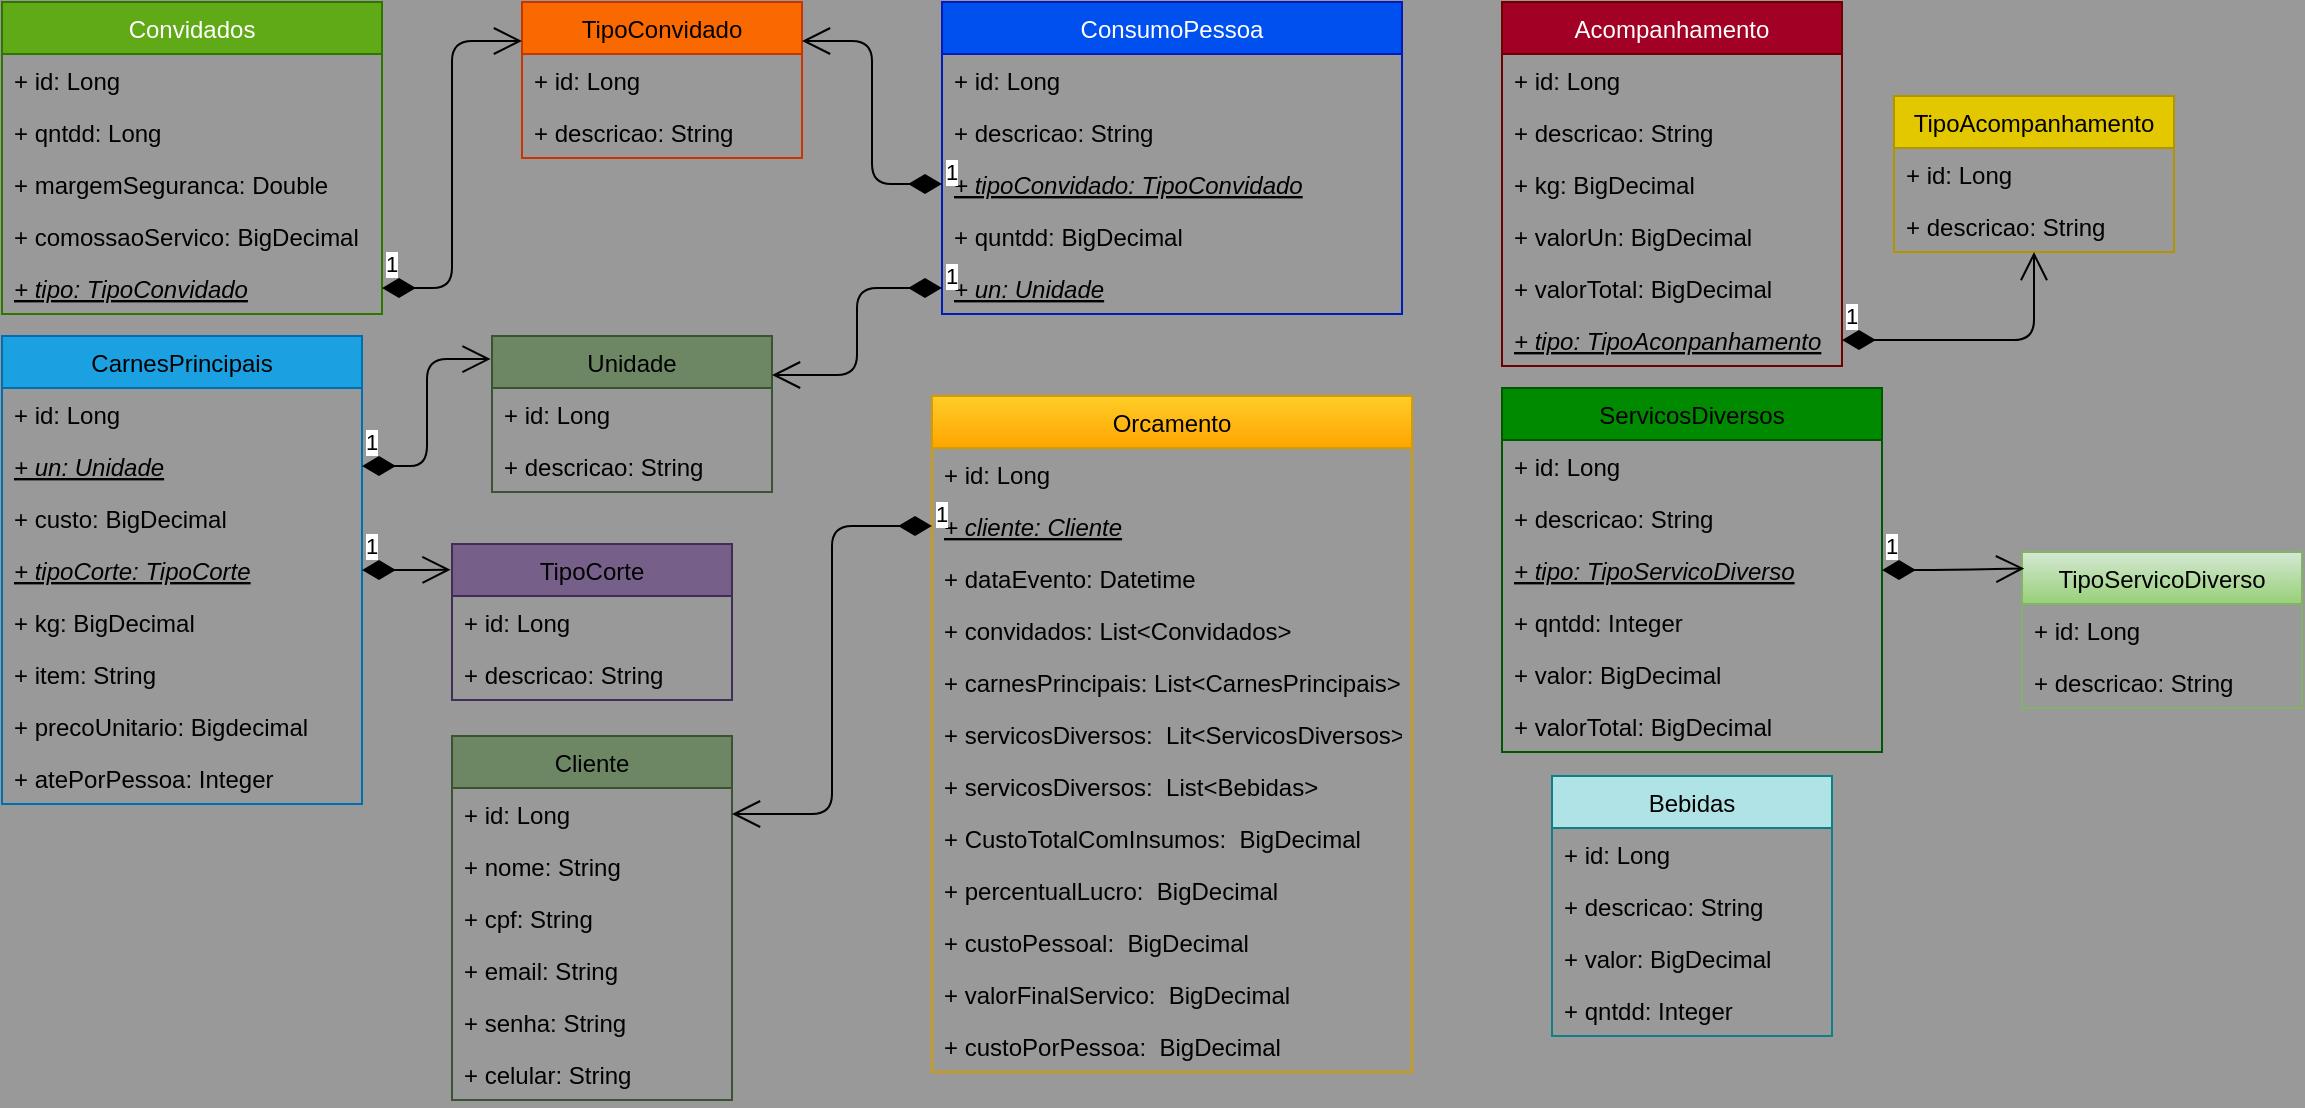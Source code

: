 <mxfile>
    <diagram id="UusUpIz9pH6dFxp92Pr5" name="Página-1">
        <mxGraphModel dx="1250" dy="1668" grid="0" gridSize="10" guides="1" tooltips="1" connect="1" arrows="1" fold="1" page="0" pageScale="1" pageWidth="1169" pageHeight="827" background="#999999" math="0" shadow="0">
            <root>
                <mxCell id="0"/>
                <mxCell id="1" parent="0"/>
                <mxCell id="13" value="Convidados" style="swimlane;fontStyle=0;childLayout=stackLayout;horizontal=1;startSize=26;fillColor=#60A917;horizontalStack=0;resizeParent=1;resizeParentMax=0;resizeLast=0;collapsible=1;marginBottom=0;strokeColor=#2D7600;fontColor=#ffffff;shadow=0;" parent="1" vertex="1">
                    <mxGeometry y="-827" width="190" height="156" as="geometry"/>
                </mxCell>
                <mxCell id="14" value="+ id: Long" style="text;strokeColor=none;fillColor=none;align=left;verticalAlign=top;spacingLeft=4;spacingRight=4;overflow=hidden;rotatable=0;points=[[0,0.5],[1,0.5]];portConstraint=eastwest;fontColor=#000000;" parent="13" vertex="1">
                    <mxGeometry y="26" width="190" height="26" as="geometry"/>
                </mxCell>
                <mxCell id="15" value="+ qntdd: Long" style="text;strokeColor=none;fillColor=none;align=left;verticalAlign=top;spacingLeft=4;spacingRight=4;overflow=hidden;rotatable=0;points=[[0,0.5],[1,0.5]];portConstraint=eastwest;fontColor=#000000;" parent="13" vertex="1">
                    <mxGeometry y="52" width="190" height="26" as="geometry"/>
                </mxCell>
                <mxCell id="16" value="+ margemSeguranca: Double" style="text;strokeColor=none;fillColor=none;align=left;verticalAlign=top;spacingLeft=4;spacingRight=4;overflow=hidden;rotatable=0;points=[[0,0.5],[1,0.5]];portConstraint=eastwest;fontColor=#000000;" parent="13" vertex="1">
                    <mxGeometry y="78" width="190" height="26" as="geometry"/>
                </mxCell>
                <mxCell id="17" value="+ comossaoServico: BigDecimal" style="text;strokeColor=none;fillColor=none;align=left;verticalAlign=top;spacingLeft=4;spacingRight=4;overflow=hidden;rotatable=0;points=[[0,0.5],[1,0.5]];portConstraint=eastwest;fontColor=#000000;" parent="13" vertex="1">
                    <mxGeometry y="104" width="190" height="26" as="geometry"/>
                </mxCell>
                <mxCell id="90" value="+ tipo: TipoConvidado" style="text;strokeColor=none;fillColor=none;align=left;verticalAlign=top;spacingLeft=4;spacingRight=4;overflow=hidden;rotatable=0;points=[[0,0.5],[1,0.5]];portConstraint=eastwest;fontStyle=6;fontColor=#000000;" parent="13" vertex="1">
                    <mxGeometry y="130" width="190" height="26" as="geometry"/>
                </mxCell>
                <mxCell id="20" value="CarnesPrincipais" style="swimlane;fontStyle=0;childLayout=stackLayout;horizontal=1;startSize=26;fillColor=#1ba1e2;horizontalStack=0;resizeParent=1;resizeParentMax=0;resizeLast=0;collapsible=1;marginBottom=0;strokeColor=#006EAF;fontColor=#000000;" parent="1" vertex="1">
                    <mxGeometry y="-660" width="180" height="234" as="geometry"/>
                </mxCell>
                <mxCell id="21" value="+ id: Long" style="text;strokeColor=none;fillColor=none;align=left;verticalAlign=top;spacingLeft=4;spacingRight=4;overflow=hidden;rotatable=0;points=[[0,0.5],[1,0.5]];portConstraint=eastwest;fontColor=#000000;" parent="20" vertex="1">
                    <mxGeometry y="26" width="180" height="26" as="geometry"/>
                </mxCell>
                <mxCell id="88" value="+ un: Unidade" style="text;strokeColor=none;fillColor=none;align=left;verticalAlign=top;spacingLeft=4;spacingRight=4;overflow=hidden;rotatable=0;points=[[0,0.5],[1,0.5]];portConstraint=eastwest;fontStyle=6;fontColor=#000000;" parent="20" vertex="1">
                    <mxGeometry y="52" width="180" height="26" as="geometry"/>
                </mxCell>
                <mxCell id="22" value="+ custo: BigDecimal" style="text;strokeColor=none;fillColor=none;align=left;verticalAlign=top;spacingLeft=4;spacingRight=4;overflow=hidden;rotatable=0;points=[[0,0.5],[1,0.5]];portConstraint=eastwest;fontColor=#000000;" parent="20" vertex="1">
                    <mxGeometry y="78" width="180" height="26" as="geometry"/>
                </mxCell>
                <mxCell id="89" value="+ tipoCorte: TipoCorte" style="text;strokeColor=none;fillColor=none;align=left;verticalAlign=top;spacingLeft=4;spacingRight=4;overflow=hidden;rotatable=0;points=[[0,0.5],[1,0.5]];portConstraint=eastwest;fontStyle=6;fontColor=#000000;" parent="20" vertex="1">
                    <mxGeometry y="104" width="180" height="26" as="geometry"/>
                </mxCell>
                <mxCell id="23" value="+ kg: BigDecimal" style="text;strokeColor=none;fillColor=none;align=left;verticalAlign=top;spacingLeft=4;spacingRight=4;overflow=hidden;rotatable=0;points=[[0,0.5],[1,0.5]];portConstraint=eastwest;fontColor=#000000;" parent="20" vertex="1">
                    <mxGeometry y="130" width="180" height="26" as="geometry"/>
                </mxCell>
                <mxCell id="24" value="+ item: String" style="text;strokeColor=none;fillColor=none;align=left;verticalAlign=top;spacingLeft=4;spacingRight=4;overflow=hidden;rotatable=0;points=[[0,0.5],[1,0.5]];portConstraint=eastwest;fontColor=#000000;" parent="20" vertex="1">
                    <mxGeometry y="156" width="180" height="26" as="geometry"/>
                </mxCell>
                <mxCell id="44" value="+ precoUnitario: Bigdecimal" style="text;strokeColor=none;fillColor=none;align=left;verticalAlign=top;spacingLeft=4;spacingRight=4;overflow=hidden;rotatable=0;points=[[0,0.5],[1,0.5]];portConstraint=eastwest;fontColor=#000000;" parent="20" vertex="1">
                    <mxGeometry y="182" width="180" height="26" as="geometry"/>
                </mxCell>
                <mxCell id="45" value="+ atePorPessoa: Integer" style="text;strokeColor=none;fillColor=none;align=left;verticalAlign=top;spacingLeft=4;spacingRight=4;overflow=hidden;rotatable=0;points=[[0,0.5],[1,0.5]];portConstraint=eastwest;fontColor=#000000;" parent="20" vertex="1">
                    <mxGeometry y="208" width="180" height="26" as="geometry"/>
                </mxCell>
                <mxCell id="25" value="TipoConvidado" style="swimlane;fontStyle=0;childLayout=stackLayout;horizontal=1;startSize=26;fillColor=#fa6800;horizontalStack=0;resizeParent=1;resizeParentMax=0;resizeLast=0;collapsible=1;marginBottom=0;fontColor=#000000;strokeColor=#C73500;" parent="1" vertex="1">
                    <mxGeometry x="260" y="-827" width="140" height="78" as="geometry"/>
                </mxCell>
                <mxCell id="26" value="+ id: Long" style="text;strokeColor=none;fillColor=none;align=left;verticalAlign=top;spacingLeft=4;spacingRight=4;overflow=hidden;rotatable=0;points=[[0,0.5],[1,0.5]];portConstraint=eastwest;fontColor=#000000;" parent="25" vertex="1">
                    <mxGeometry y="26" width="140" height="26" as="geometry"/>
                </mxCell>
                <mxCell id="27" value="+ descricao: String" style="text;strokeColor=none;fillColor=none;align=left;verticalAlign=top;spacingLeft=4;spacingRight=4;overflow=hidden;rotatable=0;points=[[0,0.5],[1,0.5]];portConstraint=eastwest;fontColor=#000000;" parent="25" vertex="1">
                    <mxGeometry y="52" width="140" height="26" as="geometry"/>
                </mxCell>
                <mxCell id="30" value="1" style="endArrow=open;html=1;endSize=12;startArrow=diamondThin;startSize=14;startFill=1;edgeStyle=orthogonalEdgeStyle;align=left;verticalAlign=bottom;entryX=0;entryY=0.25;entryDx=0;entryDy=0;fontColor=#000000;" parent="1" source="90" target="25" edge="1">
                    <mxGeometry x="-1" y="3" relative="1" as="geometry">
                        <mxPoint x="180" y="-683" as="sourcePoint"/>
                        <mxPoint x="340" y="-683" as="targetPoint"/>
                    </mxGeometry>
                </mxCell>
                <mxCell id="31" value="TipoCorte" style="swimlane;fontStyle=0;childLayout=stackLayout;horizontal=1;startSize=26;fillColor=#76608a;horizontalStack=0;resizeParent=1;resizeParentMax=0;resizeLast=0;collapsible=1;marginBottom=0;fontColor=#000000;strokeColor=#432D57;" parent="1" vertex="1">
                    <mxGeometry x="225" y="-556" width="140" height="78" as="geometry"/>
                </mxCell>
                <mxCell id="32" value="+ id: Long" style="text;strokeColor=none;fillColor=none;align=left;verticalAlign=top;spacingLeft=4;spacingRight=4;overflow=hidden;rotatable=0;points=[[0,0.5],[1,0.5]];portConstraint=eastwest;fontColor=#000000;" parent="31" vertex="1">
                    <mxGeometry y="26" width="140" height="26" as="geometry"/>
                </mxCell>
                <mxCell id="33" value="+ descricao: String" style="text;strokeColor=none;fillColor=none;align=left;verticalAlign=top;spacingLeft=4;spacingRight=4;overflow=hidden;rotatable=0;points=[[0,0.5],[1,0.5]];portConstraint=eastwest;fontColor=#000000;" parent="31" vertex="1">
                    <mxGeometry y="52" width="140" height="26" as="geometry"/>
                </mxCell>
                <mxCell id="34" value="1" style="endArrow=open;html=1;endSize=12;startArrow=diamondThin;startSize=14;startFill=1;edgeStyle=orthogonalEdgeStyle;align=left;verticalAlign=bottom;entryX=-0.005;entryY=0.165;entryDx=0;entryDy=0;entryPerimeter=0;fontColor=#000000;" parent="1" source="89" target="31" edge="1">
                    <mxGeometry x="-1" y="3" relative="1" as="geometry">
                        <mxPoint x="280" y="-540" as="sourcePoint"/>
                        <mxPoint x="440" y="-540" as="targetPoint"/>
                    </mxGeometry>
                </mxCell>
                <mxCell id="39" value="Acompanhamento" style="swimlane;fontStyle=0;childLayout=stackLayout;horizontal=1;startSize=26;fillColor=#a20025;horizontalStack=0;resizeParent=1;resizeParentMax=0;resizeLast=0;collapsible=1;marginBottom=0;fontColor=#ffffff;strokeColor=#6F0000;" parent="1" vertex="1">
                    <mxGeometry x="750" y="-827" width="170" height="182" as="geometry"/>
                </mxCell>
                <mxCell id="40" value="+ id: Long" style="text;strokeColor=none;fillColor=none;align=left;verticalAlign=top;spacingLeft=4;spacingRight=4;overflow=hidden;rotatable=0;points=[[0,0.5],[1,0.5]];portConstraint=eastwest;fontColor=#000000;" parent="39" vertex="1">
                    <mxGeometry y="26" width="170" height="26" as="geometry"/>
                </mxCell>
                <mxCell id="41" value="+ descricao: String" style="text;strokeColor=none;fillColor=none;align=left;verticalAlign=top;spacingLeft=4;spacingRight=4;overflow=hidden;rotatable=0;points=[[0,0.5],[1,0.5]];portConstraint=eastwest;fontColor=#000000;" parent="39" vertex="1">
                    <mxGeometry y="52" width="170" height="26" as="geometry"/>
                </mxCell>
                <mxCell id="42" value="+ kg: BigDecimal" style="text;strokeColor=none;fillColor=none;align=left;verticalAlign=top;spacingLeft=4;spacingRight=4;overflow=hidden;rotatable=0;points=[[0,0.5],[1,0.5]];portConstraint=eastwest;fontColor=#000000;" parent="39" vertex="1">
                    <mxGeometry y="78" width="170" height="26" as="geometry"/>
                </mxCell>
                <mxCell id="129" value="+ valorUn: BigDecimal" style="text;strokeColor=none;fillColor=none;align=left;verticalAlign=top;spacingLeft=4;spacingRight=4;overflow=hidden;rotatable=0;points=[[0,0.5],[1,0.5]];portConstraint=eastwest;fontColor=#000000;" parent="39" vertex="1">
                    <mxGeometry y="104" width="170" height="26" as="geometry"/>
                </mxCell>
                <mxCell id="43" value="+ valorTotal: BigDecimal" style="text;strokeColor=none;fillColor=none;align=left;verticalAlign=top;spacingLeft=4;spacingRight=4;overflow=hidden;rotatable=0;points=[[0,0.5],[1,0.5]];portConstraint=eastwest;fontColor=#000000;" parent="39" vertex="1">
                    <mxGeometry y="130" width="170" height="26" as="geometry"/>
                </mxCell>
                <mxCell id="91" value="+ tipo: TipoAconpanhamento" style="text;strokeColor=none;fillColor=none;align=left;verticalAlign=top;spacingLeft=4;spacingRight=4;overflow=hidden;rotatable=0;points=[[0,0.5],[1,0.5]];portConstraint=eastwest;fontStyle=6;fontColor=#000000;" parent="39" vertex="1">
                    <mxGeometry y="156" width="170" height="26" as="geometry"/>
                </mxCell>
                <mxCell id="46" value="TipoAcompanhamento" style="swimlane;fontStyle=0;childLayout=stackLayout;horizontal=1;startSize=26;fillColor=#e3c800;horizontalStack=0;resizeParent=1;resizeParentMax=0;resizeLast=0;collapsible=1;marginBottom=0;fontColor=#000000;strokeColor=#B09500;" parent="1" vertex="1">
                    <mxGeometry x="946" y="-780" width="140" height="78" as="geometry"/>
                </mxCell>
                <mxCell id="47" value="+ id: Long" style="text;strokeColor=none;fillColor=none;align=left;verticalAlign=top;spacingLeft=4;spacingRight=4;overflow=hidden;rotatable=0;points=[[0,0.5],[1,0.5]];portConstraint=eastwest;fontColor=#000000;" parent="46" vertex="1">
                    <mxGeometry y="26" width="140" height="26" as="geometry"/>
                </mxCell>
                <mxCell id="48" value="+ descricao: String" style="text;strokeColor=none;fillColor=none;align=left;verticalAlign=top;spacingLeft=4;spacingRight=4;overflow=hidden;rotatable=0;points=[[0,0.5],[1,0.5]];portConstraint=eastwest;fontColor=#000000;" parent="46" vertex="1">
                    <mxGeometry y="52" width="140" height="26" as="geometry"/>
                </mxCell>
                <mxCell id="50" value="1" style="endArrow=open;html=1;endSize=12;startArrow=diamondThin;startSize=14;startFill=1;edgeStyle=orthogonalEdgeStyle;align=left;verticalAlign=bottom;fontColor=#000000;" parent="1" source="91" target="46" edge="1">
                    <mxGeometry x="-1" y="3" relative="1" as="geometry">
                        <mxPoint x="670" y="305" as="sourcePoint"/>
                        <mxPoint x="770" y="290" as="targetPoint"/>
                    </mxGeometry>
                </mxCell>
                <mxCell id="51" value="Unidade" style="swimlane;fontStyle=0;childLayout=stackLayout;horizontal=1;startSize=26;fillColor=#6d8764;horizontalStack=0;resizeParent=1;resizeParentMax=0;resizeLast=0;collapsible=1;marginBottom=0;fontColor=#000000;strokeColor=#3A5431;" parent="1" vertex="1">
                    <mxGeometry x="245" y="-660" width="140" height="78" as="geometry"/>
                </mxCell>
                <mxCell id="52" value="+ id: Long" style="text;strokeColor=none;fillColor=none;align=left;verticalAlign=top;spacingLeft=4;spacingRight=4;overflow=hidden;rotatable=0;points=[[0,0.5],[1,0.5]];portConstraint=eastwest;fontColor=#000000;" parent="51" vertex="1">
                    <mxGeometry y="26" width="140" height="26" as="geometry"/>
                </mxCell>
                <mxCell id="55" style="edgeStyle=none;html=1;fontColor=#000000;" parent="51" source="53" target="52" edge="1">
                    <mxGeometry relative="1" as="geometry"/>
                </mxCell>
                <mxCell id="53" value="+ descricao: String" style="text;strokeColor=none;fillColor=none;align=left;verticalAlign=top;spacingLeft=4;spacingRight=4;overflow=hidden;rotatable=0;points=[[0,0.5],[1,0.5]];portConstraint=eastwest;fontColor=#000000;" parent="51" vertex="1">
                    <mxGeometry y="52" width="140" height="26" as="geometry"/>
                </mxCell>
                <mxCell id="54" value="1" style="endArrow=open;html=1;endSize=12;startArrow=diamondThin;startSize=14;startFill=1;edgeStyle=orthogonalEdgeStyle;align=left;verticalAlign=bottom;entryX=-0.005;entryY=0.148;entryDx=0;entryDy=0;entryPerimeter=0;fontColor=#000000;" parent="1" source="88" target="51" edge="1">
                    <mxGeometry x="-1" y="3" relative="1" as="geometry">
                        <mxPoint x="280" y="-410" as="sourcePoint"/>
                        <mxPoint x="440" y="-410" as="targetPoint"/>
                    </mxGeometry>
                </mxCell>
                <mxCell id="60" value="ServicosDiversos" style="swimlane;fontStyle=0;childLayout=stackLayout;horizontal=1;startSize=26;fillColor=#008a00;horizontalStack=0;resizeParent=1;resizeParentMax=0;resizeLast=0;collapsible=1;marginBottom=0;fontColor=#000000;strokeColor=#005700;" parent="1" vertex="1">
                    <mxGeometry x="750" y="-634" width="190" height="182" as="geometry"/>
                </mxCell>
                <mxCell id="61" value="+ id: Long" style="text;strokeColor=none;fillColor=none;align=left;verticalAlign=top;spacingLeft=4;spacingRight=4;overflow=hidden;rotatable=0;points=[[0,0.5],[1,0.5]];portConstraint=eastwest;fontColor=#000000;" parent="60" vertex="1">
                    <mxGeometry y="26" width="190" height="26" as="geometry"/>
                </mxCell>
                <mxCell id="77" value="+ descricao: String" style="text;strokeColor=none;fillColor=none;align=left;verticalAlign=top;spacingLeft=4;spacingRight=4;overflow=hidden;rotatable=0;points=[[0,0.5],[1,0.5]];portConstraint=eastwest;fontColor=#000000;" parent="60" vertex="1">
                    <mxGeometry y="52" width="190" height="26" as="geometry"/>
                </mxCell>
                <mxCell id="97" value="+ tipo: TipoServicoDiverso" style="text;strokeColor=none;fillColor=none;align=left;verticalAlign=top;spacingLeft=4;spacingRight=4;overflow=hidden;rotatable=0;points=[[0,0.5],[1,0.5]];portConstraint=eastwest;fontStyle=6;fontColor=#000000;" parent="60" vertex="1">
                    <mxGeometry y="78" width="190" height="26" as="geometry"/>
                </mxCell>
                <mxCell id="62" value="+ qntdd: Integer" style="text;strokeColor=none;fillColor=none;align=left;verticalAlign=top;spacingLeft=4;spacingRight=4;overflow=hidden;rotatable=0;points=[[0,0.5],[1,0.5]];portConstraint=eastwest;fontColor=#000000;" parent="60" vertex="1">
                    <mxGeometry y="104" width="190" height="26" as="geometry"/>
                </mxCell>
                <mxCell id="63" value="+ valor: BigDecimal" style="text;strokeColor=none;fillColor=none;align=left;verticalAlign=top;spacingLeft=4;spacingRight=4;overflow=hidden;rotatable=0;points=[[0,0.5],[1,0.5]];portConstraint=eastwest;fontColor=#000000;" parent="60" vertex="1">
                    <mxGeometry y="130" width="190" height="26" as="geometry"/>
                </mxCell>
                <mxCell id="64" value="+ valorTotal: BigDecimal" style="text;strokeColor=none;fillColor=none;align=left;verticalAlign=top;spacingLeft=4;spacingRight=4;overflow=hidden;rotatable=0;points=[[0,0.5],[1,0.5]];portConstraint=eastwest;fontColor=#000000;" parent="60" vertex="1">
                    <mxGeometry y="156" width="190" height="26" as="geometry"/>
                </mxCell>
                <mxCell id="65" value="ConsumoPessoa" style="swimlane;fontStyle=0;childLayout=stackLayout;horizontal=1;startSize=26;fillColor=#0050ef;horizontalStack=0;resizeParent=1;resizeParentMax=0;resizeLast=0;collapsible=1;marginBottom=0;fontColor=#ffffff;strokeColor=#001DBC;" parent="1" vertex="1">
                    <mxGeometry x="470" y="-827" width="230" height="156" as="geometry"/>
                </mxCell>
                <mxCell id="66" value="+ id: Long" style="text;strokeColor=none;fillColor=none;align=left;verticalAlign=top;spacingLeft=4;spacingRight=4;overflow=hidden;rotatable=0;points=[[0,0.5],[1,0.5]];portConstraint=eastwest;fontColor=#000000;" parent="65" vertex="1">
                    <mxGeometry y="26" width="230" height="26" as="geometry"/>
                </mxCell>
                <mxCell id="78" value="+ descricao: String" style="text;strokeColor=none;fillColor=none;align=left;verticalAlign=top;spacingLeft=4;spacingRight=4;overflow=hidden;rotatable=0;points=[[0,0.5],[1,0.5]];portConstraint=eastwest;fontColor=#000000;" parent="65" vertex="1">
                    <mxGeometry y="52" width="230" height="26" as="geometry"/>
                </mxCell>
                <mxCell id="80" value="+ tipoConvidado: TipoConvidado" style="text;strokeColor=none;fillColor=none;align=left;verticalAlign=top;spacingLeft=4;spacingRight=4;overflow=hidden;rotatable=0;points=[[0,0.5],[1,0.5]];portConstraint=eastwest;fontStyle=6;fontColor=#000000;" parent="65" vertex="1">
                    <mxGeometry y="78" width="230" height="26" as="geometry"/>
                </mxCell>
                <mxCell id="70" value="+ quntdd: BigDecimal" style="text;strokeColor=none;fillColor=none;align=left;verticalAlign=top;spacingLeft=4;spacingRight=4;overflow=hidden;rotatable=0;points=[[0,0.5],[1,0.5]];portConstraint=eastwest;fontColor=#000000;" parent="65" vertex="1">
                    <mxGeometry y="104" width="230" height="26" as="geometry"/>
                </mxCell>
                <mxCell id="81" value="+ un: Unidade" style="text;strokeColor=none;fillColor=none;align=left;verticalAlign=top;spacingLeft=4;spacingRight=4;overflow=hidden;rotatable=0;points=[[0,0.5],[1,0.5]];portConstraint=eastwest;fontStyle=6;fontColor=#000000;" parent="65" vertex="1">
                    <mxGeometry y="130" width="230" height="26" as="geometry"/>
                </mxCell>
                <mxCell id="73" value="TipoServicoDiverso" style="swimlane;fontStyle=0;childLayout=stackLayout;horizontal=1;startSize=26;fillColor=#d5e8d4;horizontalStack=0;resizeParent=1;resizeParentMax=0;resizeLast=0;collapsible=1;marginBottom=0;gradientColor=#97d077;strokeColor=#82b366;fontColor=#000000;" parent="1" vertex="1">
                    <mxGeometry x="1010" y="-552" width="140" height="78" as="geometry"/>
                </mxCell>
                <mxCell id="74" value="+ id: Long" style="text;strokeColor=none;fillColor=none;align=left;verticalAlign=top;spacingLeft=4;spacingRight=4;overflow=hidden;rotatable=0;points=[[0,0.5],[1,0.5]];portConstraint=eastwest;fontColor=#000000;" parent="73" vertex="1">
                    <mxGeometry y="26" width="140" height="26" as="geometry"/>
                </mxCell>
                <mxCell id="75" value="+ descricao: String" style="text;strokeColor=none;fillColor=none;align=left;verticalAlign=top;spacingLeft=4;spacingRight=4;overflow=hidden;rotatable=0;points=[[0,0.5],[1,0.5]];portConstraint=eastwest;fontColor=#000000;" parent="73" vertex="1">
                    <mxGeometry y="52" width="140" height="26" as="geometry"/>
                </mxCell>
                <mxCell id="76" value="1" style="endArrow=open;html=1;endSize=12;startArrow=diamondThin;startSize=14;startFill=1;edgeStyle=orthogonalEdgeStyle;align=left;verticalAlign=bottom;entryX=0.008;entryY=0.105;entryDx=0;entryDy=0;entryPerimeter=0;fontColor=#000000;" parent="1" source="97" target="73" edge="1">
                    <mxGeometry x="-1" y="3" relative="1" as="geometry">
                        <mxPoint x="160" y="-134" as="sourcePoint"/>
                        <mxPoint x="270" y="-170" as="targetPoint"/>
                    </mxGeometry>
                </mxCell>
                <mxCell id="79" value="1" style="endArrow=open;html=1;endSize=12;startArrow=diamondThin;startSize=14;startFill=1;edgeStyle=orthogonalEdgeStyle;align=left;verticalAlign=bottom;entryX=1;entryY=0.25;entryDx=0;entryDy=0;fontColor=#000000;" parent="1" source="80" target="25" edge="1">
                    <mxGeometry x="-1" y="3" relative="1" as="geometry">
                        <mxPoint x="440" y="-550" as="sourcePoint"/>
                        <mxPoint x="600" y="-550" as="targetPoint"/>
                    </mxGeometry>
                </mxCell>
                <mxCell id="82" value="1" style="endArrow=open;html=1;endSize=12;startArrow=diamondThin;startSize=14;startFill=1;edgeStyle=orthogonalEdgeStyle;align=left;verticalAlign=bottom;entryX=1;entryY=0.25;entryDx=0;entryDy=0;fontColor=#000000;" parent="1" source="81" target="51" edge="1">
                    <mxGeometry x="-1" y="3" relative="1" as="geometry">
                        <mxPoint x="450" y="250" as="sourcePoint"/>
                        <mxPoint x="480" y="310" as="targetPoint"/>
                    </mxGeometry>
                </mxCell>
                <mxCell id="98" value="Orcamento" style="swimlane;fontStyle=0;childLayout=stackLayout;horizontal=1;startSize=26;fillColor=#ffcd28;horizontalStack=0;resizeParent=1;resizeParentMax=0;resizeLast=0;collapsible=1;marginBottom=0;gradientColor=#ffa500;strokeColor=#d79b00;fontColor=#000000;" parent="1" vertex="1">
                    <mxGeometry x="465" y="-630" width="240" height="338" as="geometry"/>
                </mxCell>
                <mxCell id="99" value="+ id: Long" style="text;align=left;verticalAlign=top;spacingLeft=4;spacingRight=4;overflow=hidden;rotatable=0;points=[[0,0.5],[1,0.5]];portConstraint=eastwest;fontColor=#000000;" parent="98" vertex="1">
                    <mxGeometry y="26" width="240" height="26" as="geometry"/>
                </mxCell>
                <mxCell id="124" value="+ cliente: Cliente" style="text;align=left;verticalAlign=top;spacingLeft=4;spacingRight=4;overflow=hidden;rotatable=0;points=[[0,0.5],[1,0.5]];portConstraint=eastwest;fontStyle=6;fontColor=#000000;" parent="98" vertex="1">
                    <mxGeometry y="52" width="240" height="26" as="geometry"/>
                </mxCell>
                <mxCell id="126" value="+ dataEvento: Datetime" style="text;align=left;verticalAlign=top;spacingLeft=4;spacingRight=4;overflow=hidden;rotatable=0;points=[[0,0.5],[1,0.5]];portConstraint=eastwest;fontColor=#000000;" parent="98" vertex="1">
                    <mxGeometry y="78" width="240" height="26" as="geometry"/>
                </mxCell>
                <mxCell id="113" value="+ convidados: List&lt;Convidados&gt;" style="text;align=left;verticalAlign=top;spacingLeft=4;spacingRight=4;overflow=hidden;rotatable=0;points=[[0,0.5],[1,0.5]];portConstraint=eastwest;fontColor=#000000;" parent="98" vertex="1">
                    <mxGeometry y="104" width="240" height="26" as="geometry"/>
                </mxCell>
                <mxCell id="100" value="+ carnesPrincipais: List&lt;CarnesPrincipais&gt;&#10;" style="text;align=left;verticalAlign=top;spacingLeft=4;spacingRight=4;overflow=hidden;rotatable=0;points=[[0,0.5],[1,0.5]];portConstraint=eastwest;fontColor=#000000;" parent="98" vertex="1">
                    <mxGeometry y="130" width="240" height="26" as="geometry"/>
                </mxCell>
                <mxCell id="101" value="+ servicosDiversos:  Lit&lt;ServicosDiversos&gt;" style="text;align=left;verticalAlign=top;spacingLeft=4;spacingRight=4;overflow=hidden;rotatable=0;points=[[0,0.5],[1,0.5]];portConstraint=eastwest;fontColor=#000000;" parent="98" vertex="1">
                    <mxGeometry y="156" width="240" height="26" as="geometry"/>
                </mxCell>
                <mxCell id="102" value="+ servicosDiversos:  List&lt;Bebidas&gt;" style="text;align=left;verticalAlign=top;spacingLeft=4;spacingRight=4;overflow=hidden;rotatable=0;points=[[0,0.5],[1,0.5]];portConstraint=eastwest;fontColor=#000000;" parent="98" vertex="1">
                    <mxGeometry y="182" width="240" height="26" as="geometry"/>
                </mxCell>
                <mxCell id="108" value="+ CustoTotalComInsumos:  BigDecimal" style="text;align=left;verticalAlign=top;spacingLeft=4;spacingRight=4;overflow=hidden;rotatable=0;points=[[0,0.5],[1,0.5]];portConstraint=eastwest;fontColor=#000000;" parent="98" vertex="1">
                    <mxGeometry y="208" width="240" height="26" as="geometry"/>
                </mxCell>
                <mxCell id="109" value="+ percentualLucro:  BigDecimal" style="text;align=left;verticalAlign=top;spacingLeft=4;spacingRight=4;overflow=hidden;rotatable=0;points=[[0,0.5],[1,0.5]];portConstraint=eastwest;fontColor=#000000;" parent="98" vertex="1">
                    <mxGeometry y="234" width="240" height="26" as="geometry"/>
                </mxCell>
                <mxCell id="110" value="+ custoPessoal:  BigDecimal" style="text;align=left;verticalAlign=top;spacingLeft=4;spacingRight=4;overflow=hidden;rotatable=0;points=[[0,0.5],[1,0.5]];portConstraint=eastwest;fontColor=#000000;" parent="98" vertex="1">
                    <mxGeometry y="260" width="240" height="26" as="geometry"/>
                </mxCell>
                <mxCell id="111" value="+ valorFinalServico:  BigDecimal" style="text;align=left;verticalAlign=top;spacingLeft=4;spacingRight=4;overflow=hidden;rotatable=0;points=[[0,0.5],[1,0.5]];portConstraint=eastwest;fontColor=#000000;" parent="98" vertex="1">
                    <mxGeometry y="286" width="240" height="26" as="geometry"/>
                </mxCell>
                <mxCell id="112" value="+ custoPorPessoa:  BigDecimal" style="text;align=left;verticalAlign=top;spacingLeft=4;spacingRight=4;overflow=hidden;rotatable=0;points=[[0,0.5],[1,0.5]];portConstraint=eastwest;fontColor=#000000;" parent="98" vertex="1">
                    <mxGeometry y="312" width="240" height="26" as="geometry"/>
                </mxCell>
                <mxCell id="103" value="Bebidas" style="swimlane;fontStyle=0;childLayout=stackLayout;horizontal=1;startSize=26;fillColor=#b0e3e6;horizontalStack=0;resizeParent=1;resizeParentMax=0;resizeLast=0;collapsible=1;marginBottom=0;strokeColor=#0e8088;fontColor=#000000;" parent="1" vertex="1">
                    <mxGeometry x="775" y="-440" width="140" height="130" as="geometry"/>
                </mxCell>
                <mxCell id="104" value="+ id: Long" style="text;strokeColor=none;fillColor=none;align=left;verticalAlign=top;spacingLeft=4;spacingRight=4;overflow=hidden;rotatable=0;points=[[0,0.5],[1,0.5]];portConstraint=eastwest;fontColor=#000000;" parent="103" vertex="1">
                    <mxGeometry y="26" width="140" height="26" as="geometry"/>
                </mxCell>
                <mxCell id="105" value="+ descricao: String" style="text;strokeColor=none;fillColor=none;align=left;verticalAlign=top;spacingLeft=4;spacingRight=4;overflow=hidden;rotatable=0;points=[[0,0.5],[1,0.5]];portConstraint=eastwest;fontColor=#000000;" parent="103" vertex="1">
                    <mxGeometry y="52" width="140" height="26" as="geometry"/>
                </mxCell>
                <mxCell id="106" value="+ valor: BigDecimal" style="text;strokeColor=none;fillColor=none;align=left;verticalAlign=top;spacingLeft=4;spacingRight=4;overflow=hidden;rotatable=0;points=[[0,0.5],[1,0.5]];portConstraint=eastwest;fontColor=#000000;" parent="103" vertex="1">
                    <mxGeometry y="78" width="140" height="26" as="geometry"/>
                </mxCell>
                <mxCell id="107" value="+ qntdd: Integer" style="text;strokeColor=none;fillColor=none;align=left;verticalAlign=top;spacingLeft=4;spacingRight=4;overflow=hidden;rotatable=0;points=[[0,0.5],[1,0.5]];portConstraint=eastwest;fontColor=#000000;" parent="103" vertex="1">
                    <mxGeometry y="104" width="140" height="26" as="geometry"/>
                </mxCell>
                <mxCell id="114" value="Cliente" style="swimlane;fontStyle=0;childLayout=stackLayout;horizontal=1;startSize=26;fillColor=#6d8764;horizontalStack=0;resizeParent=1;resizeParentMax=0;resizeLast=0;collapsible=1;marginBottom=0;fontColor=#000000;strokeColor=#3A5431;" parent="1" vertex="1">
                    <mxGeometry x="225" y="-460" width="140" height="182" as="geometry"/>
                </mxCell>
                <mxCell id="115" value="+ id: Long" style="text;strokeColor=none;fillColor=none;align=left;verticalAlign=top;spacingLeft=4;spacingRight=4;overflow=hidden;rotatable=0;points=[[0,0.5],[1,0.5]];portConstraint=eastwest;fontColor=#000000;" parent="114" vertex="1">
                    <mxGeometry y="26" width="140" height="26" as="geometry"/>
                </mxCell>
                <mxCell id="116" value="+ nome: String" style="text;strokeColor=none;fillColor=none;align=left;verticalAlign=top;spacingLeft=4;spacingRight=4;overflow=hidden;rotatable=0;points=[[0,0.5],[1,0.5]];portConstraint=eastwest;fontColor=#000000;" parent="114" vertex="1">
                    <mxGeometry y="52" width="140" height="26" as="geometry"/>
                </mxCell>
                <mxCell id="120" value="+ cpf: String" style="text;strokeColor=none;fillColor=none;align=left;verticalAlign=top;spacingLeft=4;spacingRight=4;overflow=hidden;rotatable=0;points=[[0,0.5],[1,0.5]];portConstraint=eastwest;fontColor=#000000;" parent="114" vertex="1">
                    <mxGeometry y="78" width="140" height="26" as="geometry"/>
                </mxCell>
                <mxCell id="121" value="+ email: String" style="text;strokeColor=none;fillColor=none;align=left;verticalAlign=top;spacingLeft=4;spacingRight=4;overflow=hidden;rotatable=0;points=[[0,0.5],[1,0.5]];portConstraint=eastwest;fontColor=#000000;" parent="114" vertex="1">
                    <mxGeometry y="104" width="140" height="26" as="geometry"/>
                </mxCell>
                <mxCell id="117" value="+ senha: String" style="text;strokeColor=none;fillColor=none;align=left;verticalAlign=top;spacingLeft=4;spacingRight=4;overflow=hidden;rotatable=0;points=[[0,0.5],[1,0.5]];portConstraint=eastwest;fontColor=#000000;" parent="114" vertex="1">
                    <mxGeometry y="130" width="140" height="26" as="geometry"/>
                </mxCell>
                <mxCell id="122" value="+ celular: String" style="text;strokeColor=none;fillColor=none;align=left;verticalAlign=top;spacingLeft=4;spacingRight=4;overflow=hidden;rotatable=0;points=[[0,0.5],[1,0.5]];portConstraint=eastwest;fontColor=#000000;" parent="114" vertex="1">
                    <mxGeometry y="156" width="140" height="26" as="geometry"/>
                </mxCell>
                <mxCell id="127" value="1" style="endArrow=open;html=1;endSize=12;startArrow=diamondThin;startSize=14;startFill=1;edgeStyle=orthogonalEdgeStyle;align=left;verticalAlign=bottom;exitX=0;exitY=0.5;exitDx=0;exitDy=0;entryX=1;entryY=0.5;entryDx=0;entryDy=0;fontColor=#000000;" parent="1" source="124" target="115" edge="1">
                    <mxGeometry x="-1" y="3" relative="1" as="geometry">
                        <mxPoint x="450" y="-530" as="sourcePoint"/>
                        <mxPoint x="610" y="-530" as="targetPoint"/>
                    </mxGeometry>
                </mxCell>
            </root>
        </mxGraphModel>
    </diagram>
</mxfile>